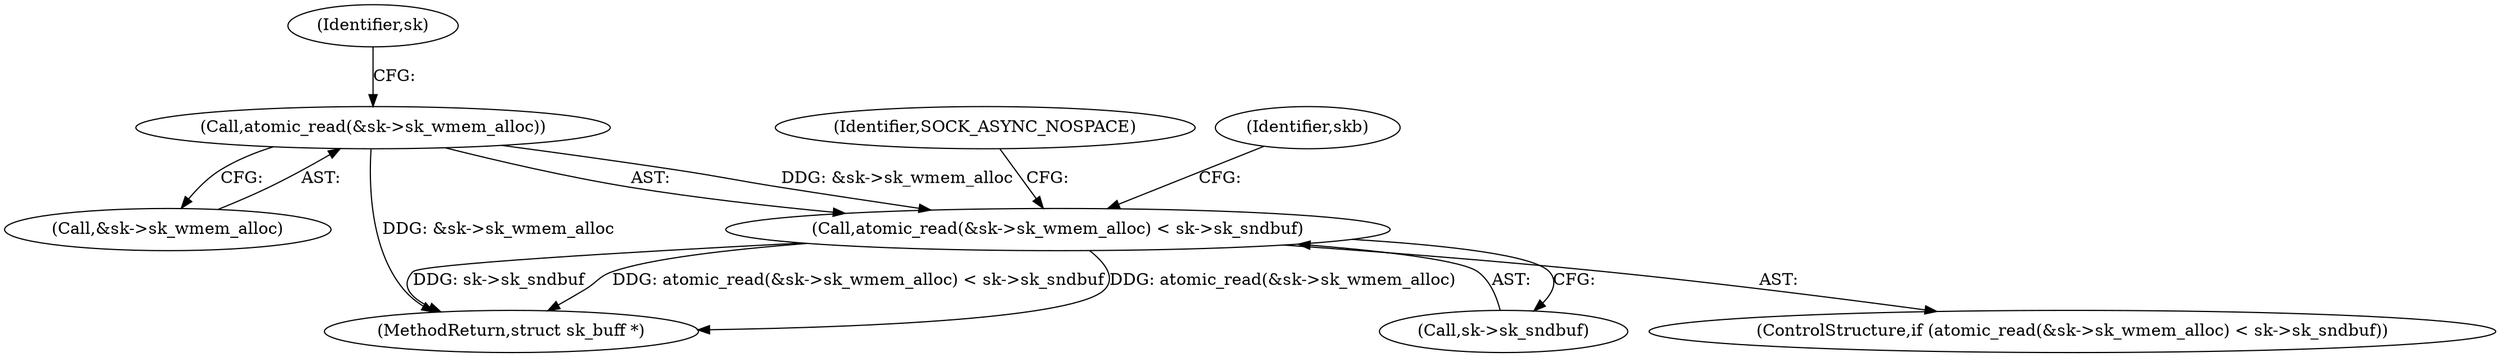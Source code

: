 digraph "0_linux_cc9b17ad29ecaa20bfe426a8d4dbfb94b13ff1cc@API" {
"1000173" [label="(Call,atomic_read(&sk->sk_wmem_alloc) < sk->sk_sndbuf)"];
"1000174" [label="(Call,atomic_read(&sk->sk_wmem_alloc))"];
"1000175" [label="(Call,&sk->sk_wmem_alloc)"];
"1000180" [label="(Identifier,sk)"];
"1000263" [label="(Identifier,SOCK_ASYNC_NOSPACE)"];
"1000184" [label="(Identifier,skb)"];
"1000173" [label="(Call,atomic_read(&sk->sk_wmem_alloc) < sk->sk_sndbuf)"];
"1000179" [label="(Call,sk->sk_sndbuf)"];
"1000312" [label="(MethodReturn,struct sk_buff *)"];
"1000174" [label="(Call,atomic_read(&sk->sk_wmem_alloc))"];
"1000172" [label="(ControlStructure,if (atomic_read(&sk->sk_wmem_alloc) < sk->sk_sndbuf))"];
"1000173" -> "1000172"  [label="AST: "];
"1000173" -> "1000179"  [label="CFG: "];
"1000174" -> "1000173"  [label="AST: "];
"1000179" -> "1000173"  [label="AST: "];
"1000184" -> "1000173"  [label="CFG: "];
"1000263" -> "1000173"  [label="CFG: "];
"1000173" -> "1000312"  [label="DDG: sk->sk_sndbuf"];
"1000173" -> "1000312"  [label="DDG: atomic_read(&sk->sk_wmem_alloc) < sk->sk_sndbuf"];
"1000173" -> "1000312"  [label="DDG: atomic_read(&sk->sk_wmem_alloc)"];
"1000174" -> "1000173"  [label="DDG: &sk->sk_wmem_alloc"];
"1000174" -> "1000175"  [label="CFG: "];
"1000175" -> "1000174"  [label="AST: "];
"1000180" -> "1000174"  [label="CFG: "];
"1000174" -> "1000312"  [label="DDG: &sk->sk_wmem_alloc"];
}
